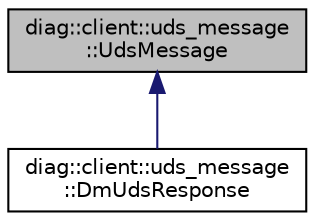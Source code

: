 digraph "diag::client::uds_message::UdsMessage"
{
 // LATEX_PDF_SIZE
  edge [fontname="Helvetica",fontsize="10",labelfontname="Helvetica",labelfontsize="10"];
  node [fontname="Helvetica",fontsize="10",shape=record];
  Node1 [label="diag::client::uds_message\l::UdsMessage",height=0.2,width=0.4,color="black", fillcolor="grey75", style="filled", fontcolor="black",tooltip="Class represents an UDS message exchanged between User of diag-client-lib and implementation of diag-..."];
  Node1 -> Node2 [dir="back",color="midnightblue",fontsize="10",style="solid",fontname="Helvetica"];
  Node2 [label="diag::client::uds_message\l::DmUdsResponse",height=0.2,width=0.4,color="black", fillcolor="white", style="filled",URL="$classdiag_1_1client_1_1uds__message_1_1DmUdsResponse.html",tooltip=" "];
}
